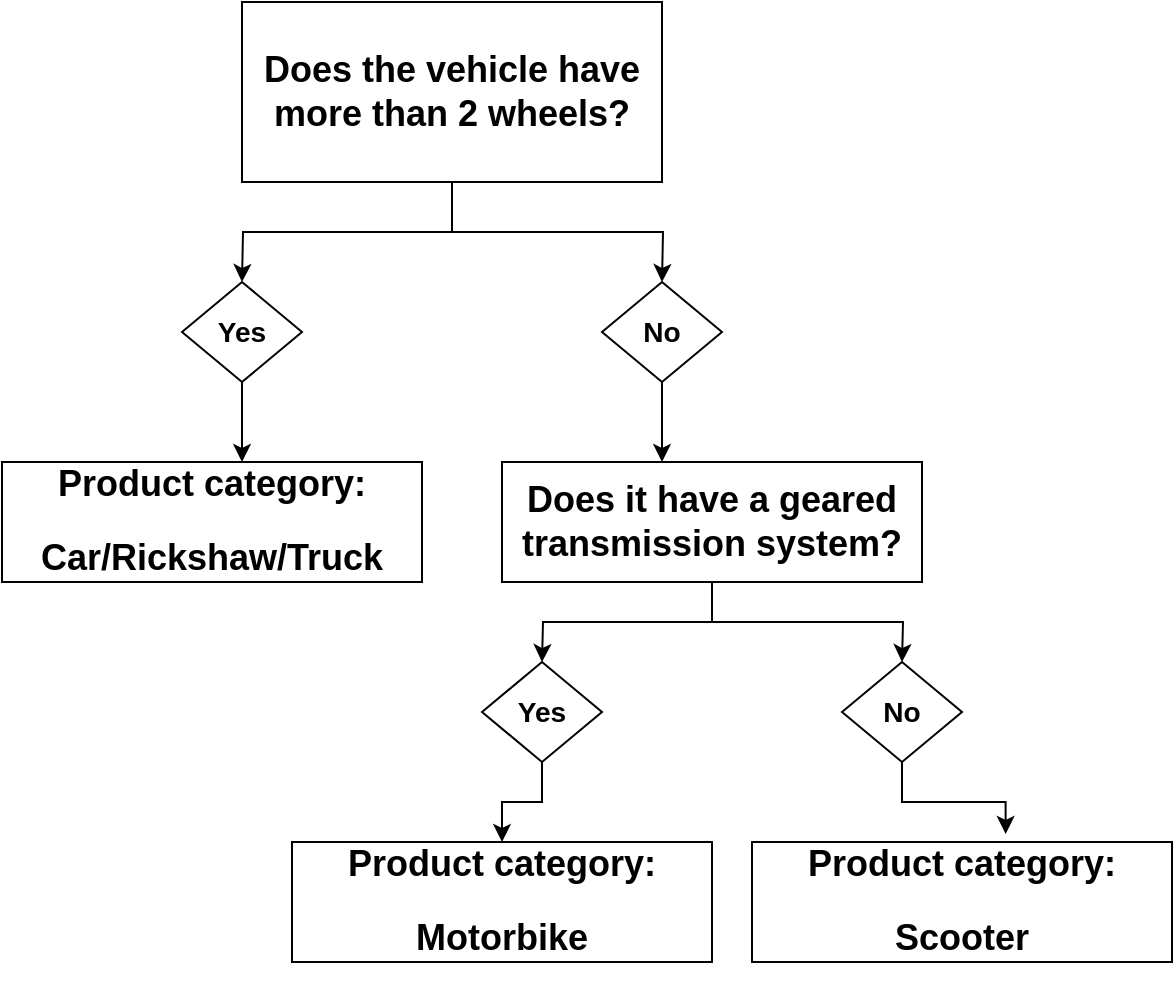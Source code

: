 <mxGraphModel dx="530" dy="453" grid="1" gridSize="10" guides="1" tooltips="1" connect="1" arrows="1" fold="1" page="1" pageScale="1" pageWidth="850" pageHeight="1100" background="#ffffff"><root><mxCell id="0"/><mxCell id="1" parent="0"/><mxCell id="6" style="edgeStyle=orthogonalEdgeStyle;rounded=0;html=1;jettySize=auto;orthogonalLoop=1;" parent="1" source="2" edge="1"><mxGeometry relative="1" as="geometry"><mxPoint x="170" y="150" as="targetPoint"/></mxGeometry></mxCell><mxCell id="7" style="edgeStyle=orthogonalEdgeStyle;rounded=0;html=1;jettySize=auto;orthogonalLoop=1;" parent="1" source="2" edge="1"><mxGeometry relative="1" as="geometry"><mxPoint x="380" y="150" as="targetPoint"/></mxGeometry></mxCell><mxCell id="2" value="&lt;h2&gt;Does the vehicle have more than 2 wheels?&lt;/h2&gt;" style="rounded=0;whiteSpace=wrap;html=1;" parent="1" vertex="1"><mxGeometry x="170" y="10" width="210" height="90" as="geometry"/></mxCell><mxCell id="12" style="edgeStyle=orthogonalEdgeStyle;rounded=0;html=1;jettySize=auto;orthogonalLoop=1;" parent="1" source="8" edge="1"><mxGeometry relative="1" as="geometry"><mxPoint x="170" y="240" as="targetPoint"/></mxGeometry></mxCell><mxCell id="8" value="&lt;h3&gt;Yes&lt;/h3&gt;" style="rhombus;whiteSpace=wrap;html=1;" parent="1" vertex="1"><mxGeometry x="140" y="150" width="60" height="50" as="geometry"/></mxCell><mxCell id="11" style="edgeStyle=orthogonalEdgeStyle;rounded=0;html=1;jettySize=auto;orthogonalLoop=1;" parent="1" source="9" edge="1"><mxGeometry relative="1" as="geometry"><mxPoint x="380" y="240" as="targetPoint"/></mxGeometry></mxCell><mxCell id="9" value="&lt;div&gt;&lt;h3&gt;No&lt;/h3&gt;&lt;/div&gt;" style="rhombus;whiteSpace=wrap;html=1;" parent="1" vertex="1"><mxGeometry x="350" y="150" width="60" height="50" as="geometry"/></mxCell><mxCell id="13" value="&lt;div&gt;&lt;h2&gt;Product category:&lt;/h2&gt;&lt;/div&gt;&lt;div&gt;&lt;h2&gt;Car/Rickshaw/Truck&lt;/h2&gt;&lt;/div&gt;" style="rounded=0;whiteSpace=wrap;html=1;" parent="1" vertex="1"><mxGeometry x="50" y="240" width="210" height="60" as="geometry"/></mxCell><mxCell id="15" style="edgeStyle=orthogonalEdgeStyle;rounded=0;html=1;jettySize=auto;orthogonalLoop=1;" parent="1" source="14" edge="1"><mxGeometry relative="1" as="geometry"><mxPoint x="320" y="340" as="targetPoint"/></mxGeometry></mxCell><mxCell id="16" style="edgeStyle=orthogonalEdgeStyle;rounded=0;html=1;jettySize=auto;orthogonalLoop=1;" parent="1" source="14" edge="1"><mxGeometry relative="1" as="geometry"><mxPoint x="500" y="340" as="targetPoint"/></mxGeometry></mxCell><mxCell id="14" value="&lt;h2&gt;Does it have a geared transmission system?&lt;/h2&gt;" style="rounded=0;whiteSpace=wrap;html=1;" parent="1" vertex="1"><mxGeometry x="300" y="240" width="210" height="60" as="geometry"/></mxCell><mxCell id="23" style="edgeStyle=orthogonalEdgeStyle;rounded=0;html=1;jettySize=auto;orthogonalLoop=1;" edge="1" parent="1" source="18" target="20"><mxGeometry relative="1" as="geometry"/></mxCell><mxCell id="18" value="&lt;h3&gt;Yes&lt;/h3&gt;" style="rhombus;whiteSpace=wrap;html=1;" parent="1" vertex="1"><mxGeometry x="290" y="340" width="60" height="50" as="geometry"/></mxCell><mxCell id="22" style="edgeStyle=orthogonalEdgeStyle;rounded=0;html=1;entryX=0.604;entryY=-0.067;entryPerimeter=0;jettySize=auto;orthogonalLoop=1;" edge="1" parent="1" source="19" target="21"><mxGeometry relative="1" as="geometry"/></mxCell><mxCell id="19" value="&lt;div&gt;&lt;h3&gt;No&lt;/h3&gt;&lt;/div&gt;" style="rhombus;whiteSpace=wrap;html=1;" parent="1" vertex="1"><mxGeometry x="470" y="340" width="60" height="50" as="geometry"/></mxCell><mxCell id="20" value="&lt;div&gt;&lt;h2&gt;Product category:&lt;/h2&gt;&lt;/div&gt;&lt;div&gt;&lt;h2&gt;Motorbike&lt;br&gt;&lt;/h2&gt;&lt;/div&gt;" style="rounded=0;whiteSpace=wrap;html=1;" vertex="1" parent="1"><mxGeometry x="195" y="430" width="210" height="60" as="geometry"/></mxCell><mxCell id="21" value="&lt;div&gt;&lt;h2&gt;Product category:&lt;/h2&gt;&lt;/div&gt;&lt;div&gt;&lt;h2&gt;Scooter&lt;br&gt;&lt;/h2&gt;&lt;/div&gt;" style="rounded=0;whiteSpace=wrap;html=1;" vertex="1" parent="1"><mxGeometry x="425" y="430" width="210" height="60" as="geometry"/></mxCell></root></mxGraphModel>